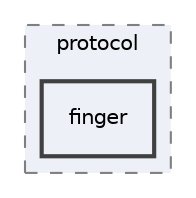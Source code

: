 digraph "/Users/jlu/zeek/src/analyzer/protocol/finger"
{
 // LATEX_PDF_SIZE
  edge [fontname="Helvetica",fontsize="10",labelfontname="Helvetica",labelfontsize="10"];
  node [fontname="Helvetica",fontsize="10",shape=record];
  compound=true
  subgraph clusterdir_5b88579d87e8de5dcee2ef4958d0594c {
    graph [ bgcolor="#edf0f7", pencolor="grey50", style="filled,dashed,", label="protocol", fontname="Helvetica", fontsize="10", URL="dir_5b88579d87e8de5dcee2ef4958d0594c.html"]
  dir_07ad8839c6d6749b5d8747e6bfb9cea1 [shape=box, label="finger", style="filled,bold,", fillcolor="#edf0f7", color="grey25", URL="dir_07ad8839c6d6749b5d8747e6bfb9cea1.html"];
  }
}

